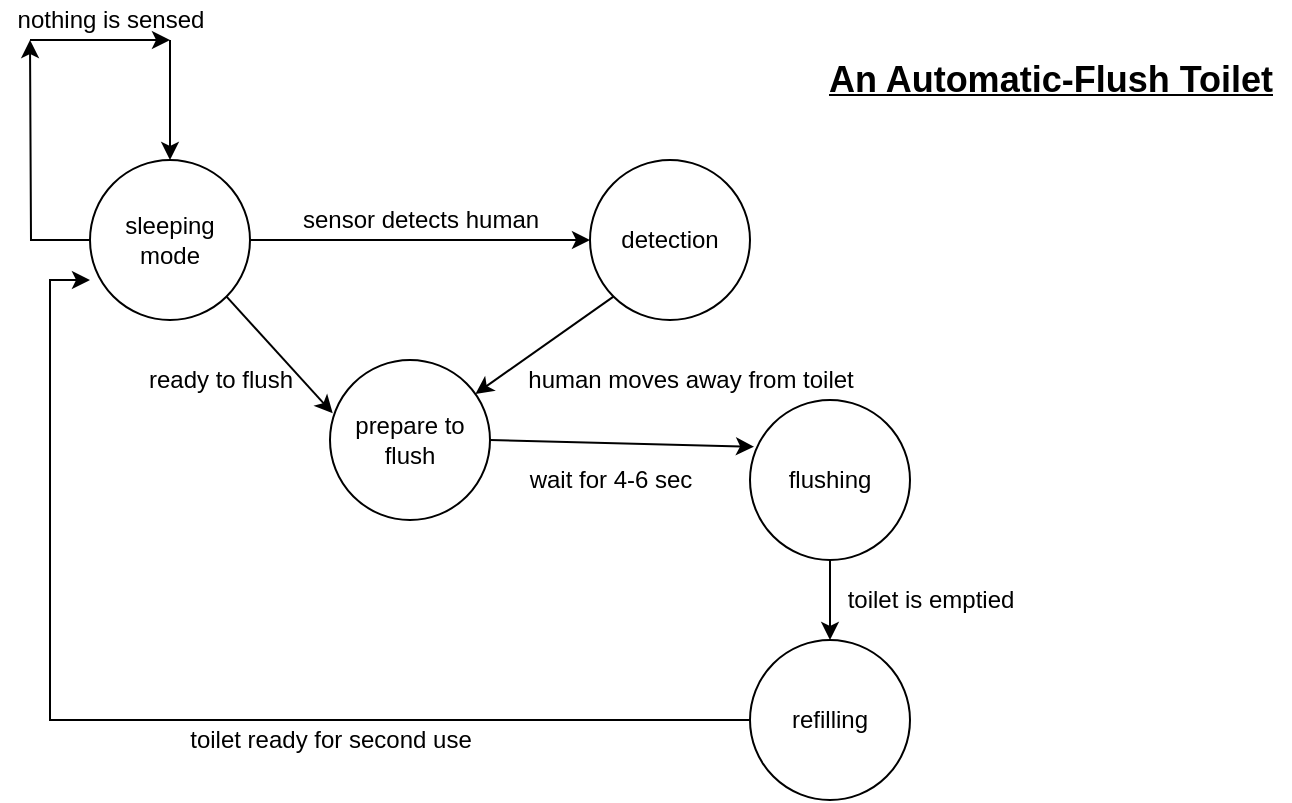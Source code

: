 <mxfile version="17.4.6" type="github">
  <diagram id="-2j8GciyDTxT6S9o5wBL" name="Page-1">
    <mxGraphModel dx="782" dy="436" grid="1" gridSize="10" guides="1" tooltips="1" connect="1" arrows="1" fold="1" page="1" pageScale="1" pageWidth="850" pageHeight="1100" math="0" shadow="0">
      <root>
        <mxCell id="0" />
        <mxCell id="1" parent="0" />
        <mxCell id="GtZXUr3khsRNx9TxDcF3-1" value="&lt;font style=&quot;font-size: 18px&quot;&gt;&lt;b&gt;&lt;u&gt;An Automatic-Flush Toilet&lt;/u&gt;&lt;/b&gt;&lt;/font&gt;" style="text;html=1;align=center;verticalAlign=middle;resizable=0;points=[];autosize=1;strokeColor=none;fillColor=none;" vertex="1" parent="1">
          <mxGeometry x="440" y="110" width="240" height="20" as="geometry" />
        </mxCell>
        <mxCell id="GtZXUr3khsRNx9TxDcF3-4" style="edgeStyle=orthogonalEdgeStyle;rounded=0;orthogonalLoop=1;jettySize=auto;html=1;fontSize=12;" edge="1" parent="1" source="GtZXUr3khsRNx9TxDcF3-3">
          <mxGeometry relative="1" as="geometry">
            <mxPoint x="50" y="100" as="targetPoint" />
          </mxGeometry>
        </mxCell>
        <mxCell id="GtZXUr3khsRNx9TxDcF3-8" style="edgeStyle=orthogonalEdgeStyle;rounded=0;orthogonalLoop=1;jettySize=auto;html=1;exitX=1;exitY=0.5;exitDx=0;exitDy=0;fontSize=12;" edge="1" parent="1" source="GtZXUr3khsRNx9TxDcF3-3">
          <mxGeometry relative="1" as="geometry">
            <mxPoint x="330" y="200" as="targetPoint" />
          </mxGeometry>
        </mxCell>
        <mxCell id="GtZXUr3khsRNx9TxDcF3-3" value="sleeping mode" style="ellipse;whiteSpace=wrap;html=1;aspect=fixed;fontSize=12;" vertex="1" parent="1">
          <mxGeometry x="80" y="160" width="80" height="80" as="geometry" />
        </mxCell>
        <mxCell id="GtZXUr3khsRNx9TxDcF3-5" value="" style="endArrow=classic;html=1;rounded=0;fontSize=12;" edge="1" parent="1">
          <mxGeometry width="50" height="50" relative="1" as="geometry">
            <mxPoint x="50" y="100" as="sourcePoint" />
            <mxPoint x="120" y="100" as="targetPoint" />
          </mxGeometry>
        </mxCell>
        <mxCell id="GtZXUr3khsRNx9TxDcF3-6" value="" style="endArrow=classic;html=1;rounded=0;fontSize=12;entryX=0.5;entryY=0;entryDx=0;entryDy=0;" edge="1" parent="1" target="GtZXUr3khsRNx9TxDcF3-3">
          <mxGeometry width="50" height="50" relative="1" as="geometry">
            <mxPoint x="120" y="100" as="sourcePoint" />
            <mxPoint x="430" y="180" as="targetPoint" />
          </mxGeometry>
        </mxCell>
        <mxCell id="GtZXUr3khsRNx9TxDcF3-7" value="nothing is sensed" style="text;html=1;align=center;verticalAlign=middle;resizable=0;points=[];autosize=1;strokeColor=none;fillColor=none;fontSize=12;" vertex="1" parent="1">
          <mxGeometry x="35" y="80" width="110" height="20" as="geometry" />
        </mxCell>
        <mxCell id="GtZXUr3khsRNx9TxDcF3-9" value="sensor detects human" style="text;html=1;align=center;verticalAlign=middle;resizable=0;points=[];autosize=1;strokeColor=none;fillColor=none;fontSize=12;" vertex="1" parent="1">
          <mxGeometry x="180" y="180" width="130" height="20" as="geometry" />
        </mxCell>
        <mxCell id="GtZXUr3khsRNx9TxDcF3-10" value="detection" style="ellipse;whiteSpace=wrap;html=1;aspect=fixed;fontSize=12;" vertex="1" parent="1">
          <mxGeometry x="330" y="160" width="80" height="80" as="geometry" />
        </mxCell>
        <mxCell id="GtZXUr3khsRNx9TxDcF3-11" value="prepare to flush" style="ellipse;whiteSpace=wrap;html=1;aspect=fixed;fontSize=12;" vertex="1" parent="1">
          <mxGeometry x="200" y="260" width="80" height="80" as="geometry" />
        </mxCell>
        <mxCell id="GtZXUr3khsRNx9TxDcF3-12" value="" style="endArrow=classic;html=1;rounded=0;fontSize=12;exitX=1;exitY=1;exitDx=0;exitDy=0;entryX=0.017;entryY=0.333;entryDx=0;entryDy=0;entryPerimeter=0;" edge="1" parent="1" source="GtZXUr3khsRNx9TxDcF3-3" target="GtZXUr3khsRNx9TxDcF3-11">
          <mxGeometry width="50" height="50" relative="1" as="geometry">
            <mxPoint x="380" y="220" as="sourcePoint" />
            <mxPoint x="430" y="170" as="targetPoint" />
          </mxGeometry>
        </mxCell>
        <mxCell id="GtZXUr3khsRNx9TxDcF3-13" value="ready to flush" style="text;html=1;align=center;verticalAlign=middle;resizable=0;points=[];autosize=1;strokeColor=none;fillColor=none;fontSize=12;" vertex="1" parent="1">
          <mxGeometry x="100" y="260" width="90" height="20" as="geometry" />
        </mxCell>
        <mxCell id="GtZXUr3khsRNx9TxDcF3-14" value="" style="endArrow=classic;html=1;rounded=0;fontSize=12;exitX=0;exitY=1;exitDx=0;exitDy=0;" edge="1" parent="1" source="GtZXUr3khsRNx9TxDcF3-10" target="GtZXUr3khsRNx9TxDcF3-11">
          <mxGeometry width="50" height="50" relative="1" as="geometry">
            <mxPoint x="380" y="220" as="sourcePoint" />
            <mxPoint x="430" y="170" as="targetPoint" />
          </mxGeometry>
        </mxCell>
        <mxCell id="GtZXUr3khsRNx9TxDcF3-15" value="human moves away from toilet" style="text;html=1;align=center;verticalAlign=middle;resizable=0;points=[];autosize=1;strokeColor=none;fillColor=none;fontSize=12;rotation=0;" vertex="1" parent="1">
          <mxGeometry x="290" y="260" width="180" height="20" as="geometry" />
        </mxCell>
        <mxCell id="GtZXUr3khsRNx9TxDcF3-16" value="" style="endArrow=classic;html=1;rounded=0;fontSize=12;exitX=1;exitY=0.5;exitDx=0;exitDy=0;entryX=0.025;entryY=0.292;entryDx=0;entryDy=0;entryPerimeter=0;" edge="1" parent="1" source="GtZXUr3khsRNx9TxDcF3-11" target="GtZXUr3khsRNx9TxDcF3-18">
          <mxGeometry width="50" height="50" relative="1" as="geometry">
            <mxPoint x="380" y="220" as="sourcePoint" />
            <mxPoint x="410" y="310" as="targetPoint" />
          </mxGeometry>
        </mxCell>
        <mxCell id="GtZXUr3khsRNx9TxDcF3-17" value="wait for 4-6 sec" style="text;html=1;align=center;verticalAlign=middle;resizable=0;points=[];autosize=1;strokeColor=none;fillColor=none;fontSize=12;" vertex="1" parent="1">
          <mxGeometry x="290" y="310" width="100" height="20" as="geometry" />
        </mxCell>
        <mxCell id="GtZXUr3khsRNx9TxDcF3-19" style="edgeStyle=orthogonalEdgeStyle;rounded=0;orthogonalLoop=1;jettySize=auto;html=1;fontSize=12;" edge="1" parent="1" source="GtZXUr3khsRNx9TxDcF3-18">
          <mxGeometry relative="1" as="geometry">
            <mxPoint x="450" y="400" as="targetPoint" />
          </mxGeometry>
        </mxCell>
        <mxCell id="GtZXUr3khsRNx9TxDcF3-18" value="flushing" style="ellipse;whiteSpace=wrap;html=1;aspect=fixed;fontSize=12;" vertex="1" parent="1">
          <mxGeometry x="410" y="280" width="80" height="80" as="geometry" />
        </mxCell>
        <mxCell id="GtZXUr3khsRNx9TxDcF3-20" value="toilet is emptied" style="text;html=1;align=center;verticalAlign=middle;resizable=0;points=[];autosize=1;strokeColor=none;fillColor=none;fontSize=12;" vertex="1" parent="1">
          <mxGeometry x="450" y="370" width="100" height="20" as="geometry" />
        </mxCell>
        <mxCell id="GtZXUr3khsRNx9TxDcF3-22" style="edgeStyle=orthogonalEdgeStyle;rounded=0;orthogonalLoop=1;jettySize=auto;html=1;entryX=0;entryY=0.75;entryDx=0;entryDy=0;entryPerimeter=0;fontSize=12;" edge="1" parent="1" source="GtZXUr3khsRNx9TxDcF3-21" target="GtZXUr3khsRNx9TxDcF3-3">
          <mxGeometry relative="1" as="geometry" />
        </mxCell>
        <mxCell id="GtZXUr3khsRNx9TxDcF3-21" value="refilling" style="ellipse;whiteSpace=wrap;html=1;aspect=fixed;fontSize=12;" vertex="1" parent="1">
          <mxGeometry x="410" y="400" width="80" height="80" as="geometry" />
        </mxCell>
        <mxCell id="GtZXUr3khsRNx9TxDcF3-25" value="toilet ready for second use" style="text;html=1;align=center;verticalAlign=middle;resizable=0;points=[];autosize=1;strokeColor=none;fillColor=none;fontSize=12;" vertex="1" parent="1">
          <mxGeometry x="120" y="440" width="160" height="20" as="geometry" />
        </mxCell>
      </root>
    </mxGraphModel>
  </diagram>
</mxfile>
